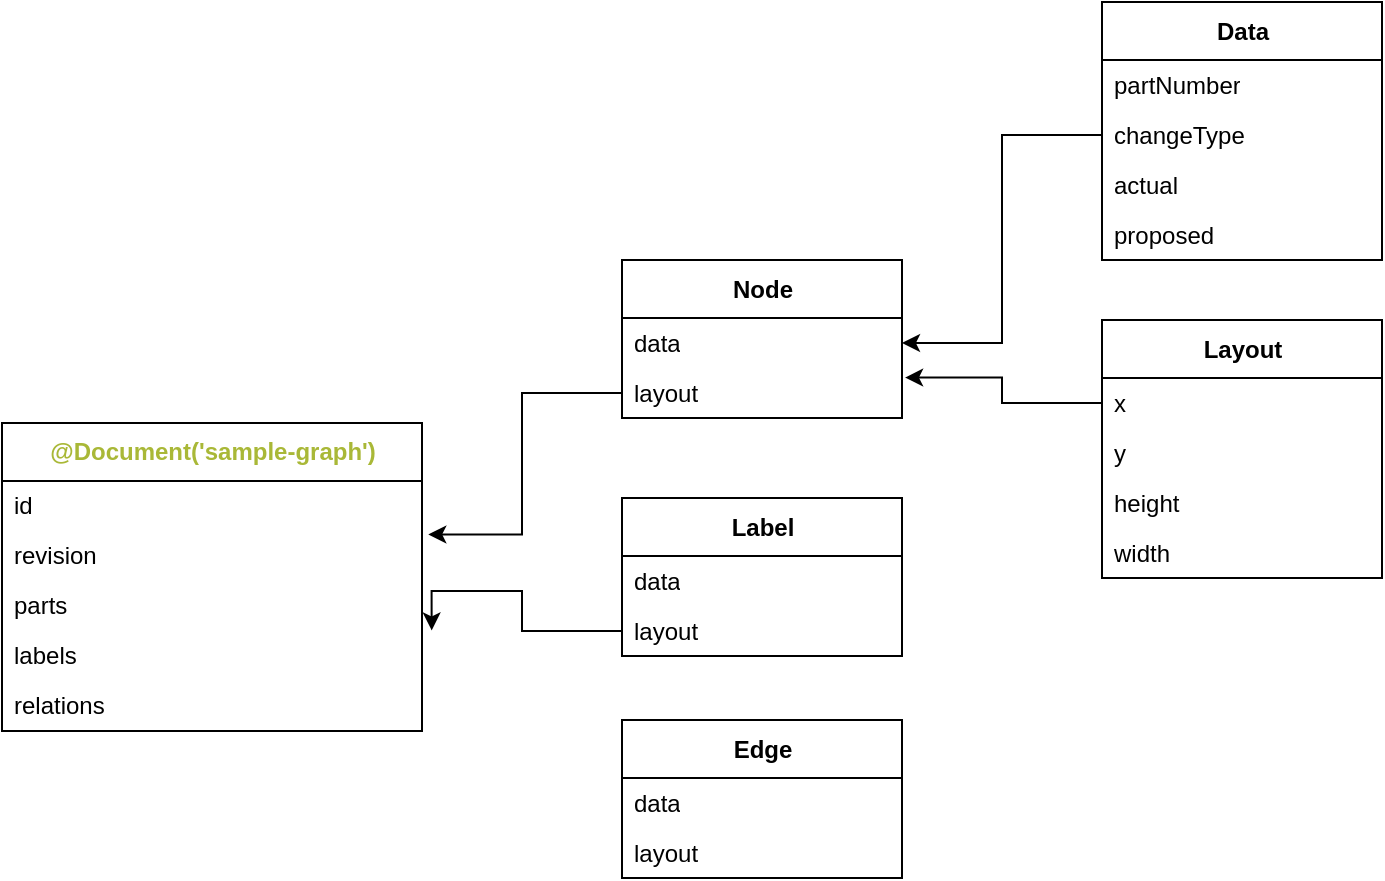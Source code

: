 <mxfile version="17.2.4" type="device" pages="2"><diagram id="VtxYDkvDlATzSF0UplcJ" name="Page-1"><mxGraphModel dx="1038" dy="672" grid="0" gridSize="10" guides="1" tooltips="1" connect="1" arrows="1" fold="1" page="1" pageScale="1" pageWidth="850" pageHeight="1100" math="0" shadow="0"><root><mxCell id="0"/><mxCell id="1" parent="0"/><mxCell id="WtT5HiN9bwpSuBCURsdL-1" value="&lt;font color=&quot;#a9b837&quot;&gt;@Document('sample-graph')&lt;/font&gt;" style="swimlane;fontStyle=1;align=center;verticalAlign=middle;childLayout=stackLayout;horizontal=1;startSize=29;horizontalStack=0;resizeParent=1;resizeParentMax=0;resizeLast=0;collapsible=0;marginBottom=0;html=1;" parent="1" vertex="1"><mxGeometry x="320" y="331.5" width="210" height="154" as="geometry"/></mxCell><mxCell id="WtT5HiN9bwpSuBCURsdL-3" value="id" style="text;html=1;strokeColor=none;fillColor=none;align=left;verticalAlign=middle;spacingLeft=4;spacingRight=4;overflow=hidden;rotatable=0;points=[[0,0.5],[1,0.5]];portConstraint=eastwest;" parent="WtT5HiN9bwpSuBCURsdL-1" vertex="1"><mxGeometry y="29" width="210" height="25" as="geometry"/></mxCell><mxCell id="WtT5HiN9bwpSuBCURsdL-6" value="revision" style="text;html=1;strokeColor=none;fillColor=none;align=left;verticalAlign=middle;spacingLeft=4;spacingRight=4;overflow=hidden;rotatable=0;points=[[0,0.5],[1,0.5]];portConstraint=eastwest;" parent="WtT5HiN9bwpSuBCURsdL-1" vertex="1"><mxGeometry y="54" width="210" height="25" as="geometry"/></mxCell><mxCell id="WtT5HiN9bwpSuBCURsdL-8" value="parts" style="text;html=1;strokeColor=none;fillColor=none;align=left;verticalAlign=middle;spacingLeft=4;spacingRight=4;overflow=hidden;rotatable=0;points=[[0,0.5],[1,0.5]];portConstraint=eastwest;" parent="WtT5HiN9bwpSuBCURsdL-1" vertex="1"><mxGeometry y="79" width="210" height="25" as="geometry"/></mxCell><mxCell id="WtT5HiN9bwpSuBCURsdL-9" value="labels" style="text;html=1;strokeColor=none;fillColor=none;align=left;verticalAlign=middle;spacingLeft=4;spacingRight=4;overflow=hidden;rotatable=0;points=[[0,0.5],[1,0.5]];portConstraint=eastwest;" parent="WtT5HiN9bwpSuBCURsdL-1" vertex="1"><mxGeometry y="104" width="210" height="25" as="geometry"/></mxCell><mxCell id="WtT5HiN9bwpSuBCURsdL-10" value="relations" style="text;html=1;strokeColor=none;fillColor=none;align=left;verticalAlign=middle;spacingLeft=4;spacingRight=4;overflow=hidden;rotatable=0;points=[[0,0.5],[1,0.5]];portConstraint=eastwest;" parent="WtT5HiN9bwpSuBCURsdL-1" vertex="1"><mxGeometry y="129" width="210" height="25" as="geometry"/></mxCell><mxCell id="WtT5HiN9bwpSuBCURsdL-13" value="Node" style="swimlane;fontStyle=1;align=center;verticalAlign=middle;childLayout=stackLayout;horizontal=1;startSize=29;horizontalStack=0;resizeParent=1;resizeParentMax=0;resizeLast=0;collapsible=0;marginBottom=0;html=1;" parent="1" vertex="1"><mxGeometry x="630" y="250" width="140" height="79" as="geometry"/></mxCell><mxCell id="WtT5HiN9bwpSuBCURsdL-14" value="data" style="text;html=1;strokeColor=none;fillColor=none;align=left;verticalAlign=middle;spacingLeft=4;spacingRight=4;overflow=hidden;rotatable=0;points=[[0,0.5],[1,0.5]];portConstraint=eastwest;" parent="WtT5HiN9bwpSuBCURsdL-13" vertex="1"><mxGeometry y="29" width="140" height="25" as="geometry"/></mxCell><mxCell id="WtT5HiN9bwpSuBCURsdL-15" value="layout" style="text;html=1;strokeColor=none;fillColor=none;align=left;verticalAlign=middle;spacingLeft=4;spacingRight=4;overflow=hidden;rotatable=0;points=[[0,0.5],[1,0.5]];portConstraint=eastwest;" parent="WtT5HiN9bwpSuBCURsdL-13" vertex="1"><mxGeometry y="54" width="140" height="25" as="geometry"/></mxCell><mxCell id="WtT5HiN9bwpSuBCURsdL-16" value="Label" style="swimlane;fontStyle=1;align=center;verticalAlign=middle;childLayout=stackLayout;horizontal=1;startSize=29;horizontalStack=0;resizeParent=1;resizeParentMax=0;resizeLast=0;collapsible=0;marginBottom=0;html=1;" parent="1" vertex="1"><mxGeometry x="630" y="369" width="140" height="79" as="geometry"/></mxCell><mxCell id="WtT5HiN9bwpSuBCURsdL-17" value="data" style="text;html=1;strokeColor=none;fillColor=none;align=left;verticalAlign=middle;spacingLeft=4;spacingRight=4;overflow=hidden;rotatable=0;points=[[0,0.5],[1,0.5]];portConstraint=eastwest;" parent="WtT5HiN9bwpSuBCURsdL-16" vertex="1"><mxGeometry y="29" width="140" height="25" as="geometry"/></mxCell><mxCell id="WtT5HiN9bwpSuBCURsdL-18" value="layout" style="text;html=1;strokeColor=none;fillColor=none;align=left;verticalAlign=middle;spacingLeft=4;spacingRight=4;overflow=hidden;rotatable=0;points=[[0,0.5],[1,0.5]];portConstraint=eastwest;" parent="WtT5HiN9bwpSuBCURsdL-16" vertex="1"><mxGeometry y="54" width="140" height="25" as="geometry"/></mxCell><mxCell id="WtT5HiN9bwpSuBCURsdL-19" value="Edge" style="swimlane;fontStyle=1;align=center;verticalAlign=middle;childLayout=stackLayout;horizontal=1;startSize=29;horizontalStack=0;resizeParent=1;resizeParentMax=0;resizeLast=0;collapsible=0;marginBottom=0;html=1;" parent="1" vertex="1"><mxGeometry x="630" y="480" width="140" height="79" as="geometry"/></mxCell><mxCell id="WtT5HiN9bwpSuBCURsdL-20" value="data" style="text;html=1;strokeColor=none;fillColor=none;align=left;verticalAlign=middle;spacingLeft=4;spacingRight=4;overflow=hidden;rotatable=0;points=[[0,0.5],[1,0.5]];portConstraint=eastwest;" parent="WtT5HiN9bwpSuBCURsdL-19" vertex="1"><mxGeometry y="29" width="140" height="25" as="geometry"/></mxCell><mxCell id="WtT5HiN9bwpSuBCURsdL-21" value="layout" style="text;html=1;strokeColor=none;fillColor=none;align=left;verticalAlign=middle;spacingLeft=4;spacingRight=4;overflow=hidden;rotatable=0;points=[[0,0.5],[1,0.5]];portConstraint=eastwest;" parent="WtT5HiN9bwpSuBCURsdL-19" vertex="1"><mxGeometry y="54" width="140" height="25" as="geometry"/></mxCell><mxCell id="WtT5HiN9bwpSuBCURsdL-22" value="Data" style="swimlane;fontStyle=1;align=center;verticalAlign=middle;childLayout=stackLayout;horizontal=1;startSize=29;horizontalStack=0;resizeParent=1;resizeParentMax=0;resizeLast=0;collapsible=0;marginBottom=0;html=1;" parent="1" vertex="1"><mxGeometry x="870" y="121" width="140" height="129" as="geometry"/></mxCell><mxCell id="WtT5HiN9bwpSuBCURsdL-23" value="partNumber" style="text;html=1;strokeColor=none;fillColor=none;align=left;verticalAlign=middle;spacingLeft=4;spacingRight=4;overflow=hidden;rotatable=0;points=[[0,0.5],[1,0.5]];portConstraint=eastwest;" parent="WtT5HiN9bwpSuBCURsdL-22" vertex="1"><mxGeometry y="29" width="140" height="25" as="geometry"/></mxCell><mxCell id="WtT5HiN9bwpSuBCURsdL-24" value="changeType" style="text;html=1;strokeColor=none;fillColor=none;align=left;verticalAlign=middle;spacingLeft=4;spacingRight=4;overflow=hidden;rotatable=0;points=[[0,0.5],[1,0.5]];portConstraint=eastwest;" parent="WtT5HiN9bwpSuBCURsdL-22" vertex="1"><mxGeometry y="54" width="140" height="25" as="geometry"/></mxCell><mxCell id="WtT5HiN9bwpSuBCURsdL-25" value="actual" style="text;html=1;strokeColor=none;fillColor=none;align=left;verticalAlign=middle;spacingLeft=4;spacingRight=4;overflow=hidden;rotatable=0;points=[[0,0.5],[1,0.5]];portConstraint=eastwest;" parent="WtT5HiN9bwpSuBCURsdL-22" vertex="1"><mxGeometry y="79" width="140" height="25" as="geometry"/></mxCell><mxCell id="WtT5HiN9bwpSuBCURsdL-26" value="proposed" style="text;html=1;strokeColor=none;fillColor=none;align=left;verticalAlign=middle;spacingLeft=4;spacingRight=4;overflow=hidden;rotatable=0;points=[[0,0.5],[1,0.5]];portConstraint=eastwest;" parent="WtT5HiN9bwpSuBCURsdL-22" vertex="1"><mxGeometry y="104" width="140" height="25" as="geometry"/></mxCell><mxCell id="WtT5HiN9bwpSuBCURsdL-27" value="Layout" style="swimlane;fontStyle=1;align=center;verticalAlign=middle;childLayout=stackLayout;horizontal=1;startSize=29;horizontalStack=0;resizeParent=1;resizeParentMax=0;resizeLast=0;collapsible=0;marginBottom=0;html=1;" parent="1" vertex="1"><mxGeometry x="870" y="280" width="140" height="129" as="geometry"/></mxCell><mxCell id="WtT5HiN9bwpSuBCURsdL-28" value="x" style="text;html=1;strokeColor=none;fillColor=none;align=left;verticalAlign=middle;spacingLeft=4;spacingRight=4;overflow=hidden;rotatable=0;points=[[0,0.5],[1,0.5]];portConstraint=eastwest;" parent="WtT5HiN9bwpSuBCURsdL-27" vertex="1"><mxGeometry y="29" width="140" height="25" as="geometry"/></mxCell><mxCell id="WtT5HiN9bwpSuBCURsdL-29" value="y" style="text;html=1;strokeColor=none;fillColor=none;align=left;verticalAlign=middle;spacingLeft=4;spacingRight=4;overflow=hidden;rotatable=0;points=[[0,0.5],[1,0.5]];portConstraint=eastwest;" parent="WtT5HiN9bwpSuBCURsdL-27" vertex="1"><mxGeometry y="54" width="140" height="25" as="geometry"/></mxCell><mxCell id="WtT5HiN9bwpSuBCURsdL-30" value="height" style="text;html=1;strokeColor=none;fillColor=none;align=left;verticalAlign=middle;spacingLeft=4;spacingRight=4;overflow=hidden;rotatable=0;points=[[0,0.5],[1,0.5]];portConstraint=eastwest;" parent="WtT5HiN9bwpSuBCURsdL-27" vertex="1"><mxGeometry y="79" width="140" height="25" as="geometry"/></mxCell><mxCell id="WtT5HiN9bwpSuBCURsdL-31" value="width" style="text;html=1;strokeColor=none;fillColor=none;align=left;verticalAlign=middle;spacingLeft=4;spacingRight=4;overflow=hidden;rotatable=0;points=[[0,0.5],[1,0.5]];portConstraint=eastwest;" parent="WtT5HiN9bwpSuBCURsdL-27" vertex="1"><mxGeometry y="104" width="140" height="25" as="geometry"/></mxCell><mxCell id="WtT5HiN9bwpSuBCURsdL-34" style="edgeStyle=orthogonalEdgeStyle;rounded=0;orthogonalLoop=1;jettySize=auto;html=1;entryX=1;entryY=0.5;entryDx=0;entryDy=0;" parent="1" source="WtT5HiN9bwpSuBCURsdL-24" target="WtT5HiN9bwpSuBCURsdL-14" edge="1"><mxGeometry relative="1" as="geometry"/></mxCell><mxCell id="WtT5HiN9bwpSuBCURsdL-36" style="edgeStyle=orthogonalEdgeStyle;rounded=0;orthogonalLoop=1;jettySize=auto;html=1;entryX=1.011;entryY=0.192;entryDx=0;entryDy=0;entryPerimeter=0;" parent="1" source="WtT5HiN9bwpSuBCURsdL-28" target="WtT5HiN9bwpSuBCURsdL-15" edge="1"><mxGeometry relative="1" as="geometry"/></mxCell><mxCell id="WtT5HiN9bwpSuBCURsdL-37" style="edgeStyle=orthogonalEdgeStyle;rounded=0;orthogonalLoop=1;jettySize=auto;html=1;entryX=1.015;entryY=0.068;entryDx=0;entryDy=0;entryPerimeter=0;" parent="1" source="WtT5HiN9bwpSuBCURsdL-15" target="WtT5HiN9bwpSuBCURsdL-6" edge="1"><mxGeometry relative="1" as="geometry"/></mxCell><mxCell id="WtT5HiN9bwpSuBCURsdL-38" style="edgeStyle=orthogonalEdgeStyle;rounded=0;orthogonalLoop=1;jettySize=auto;html=1;entryX=1.023;entryY=-0.012;entryDx=0;entryDy=0;entryPerimeter=0;" parent="1" source="WtT5HiN9bwpSuBCURsdL-18" target="WtT5HiN9bwpSuBCURsdL-9" edge="1"><mxGeometry relative="1" as="geometry"/></mxCell></root></mxGraphModel></diagram><diagram id="krwGOgWR7nigaUbPxPgH" name="Page-2"><mxGraphModel dx="1038" dy="649" grid="1" gridSize="10" guides="1" tooltips="1" connect="1" arrows="1" fold="1" page="1" pageScale="1" pageWidth="850" pageHeight="1100" math="0" shadow="0"><root><mxCell id="9jiAsJPMGuQKYGhbOaPv-0"/><mxCell id="9jiAsJPMGuQKYGhbOaPv-1" parent="9jiAsJPMGuQKYGhbOaPv-0"/></root></mxGraphModel></diagram></mxfile>